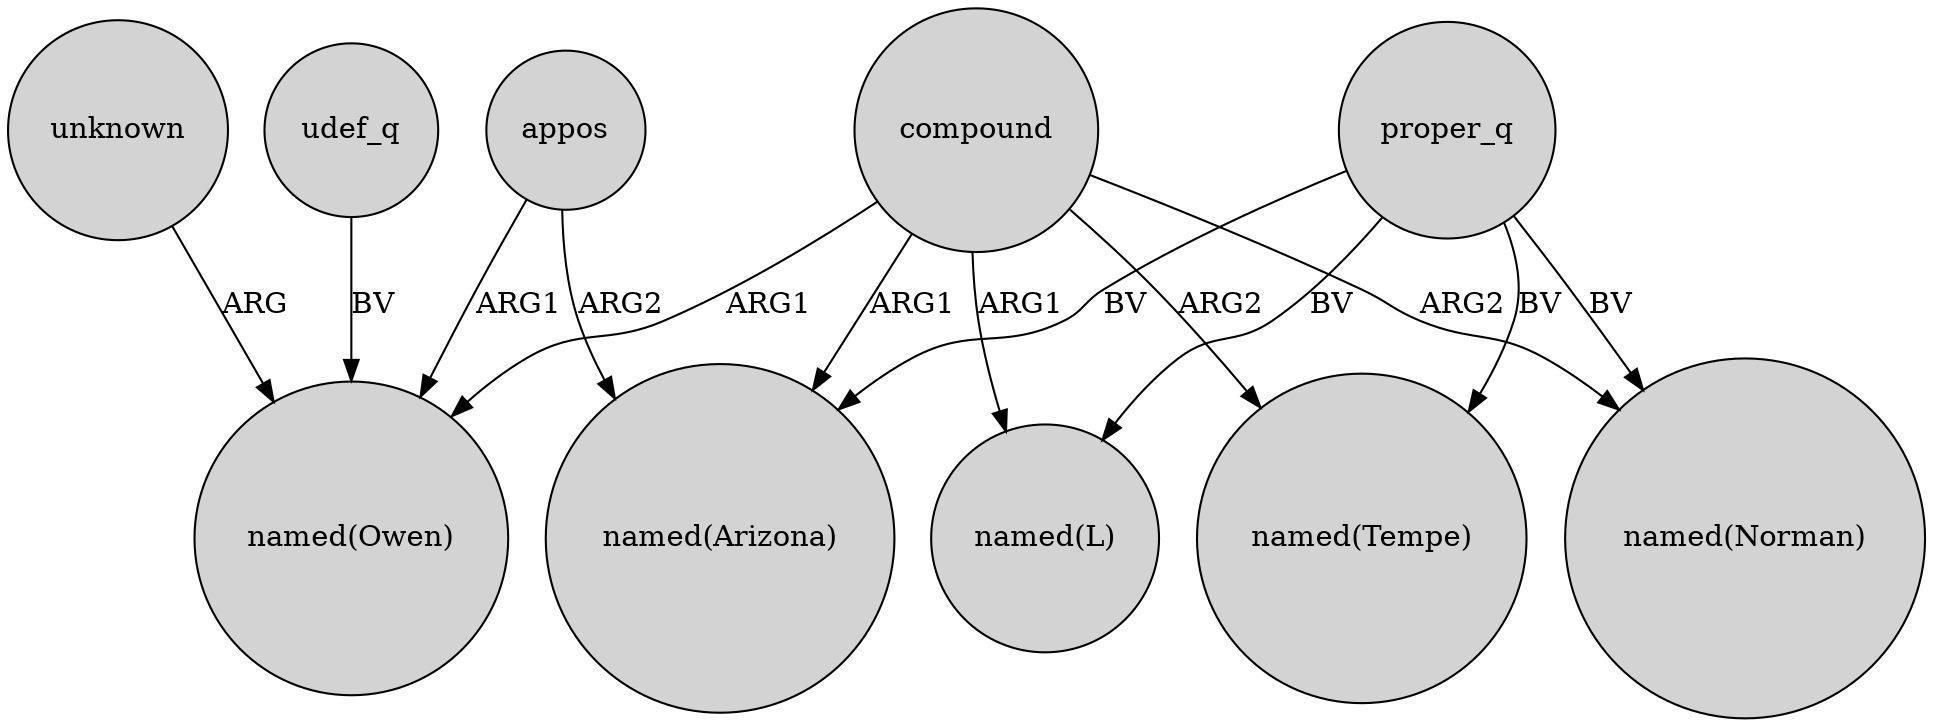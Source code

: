 digraph {
	node [shape=circle style=filled]
	udef_q -> "named(Owen)" [label=BV]
	compound -> "named(Arizona)" [label=ARG1]
	proper_q -> "named(Arizona)" [label=BV]
	compound -> "named(L)" [label=ARG1]
	proper_q -> "named(L)" [label=BV]
	compound -> "named(Owen)" [label=ARG1]
	proper_q -> "named(Tempe)" [label=BV]
	unknown -> "named(Owen)" [label=ARG]
	compound -> "named(Norman)" [label=ARG2]
	proper_q -> "named(Norman)" [label=BV]
	appos -> "named(Owen)" [label=ARG1]
	compound -> "named(Tempe)" [label=ARG2]
	appos -> "named(Arizona)" [label=ARG2]
}

